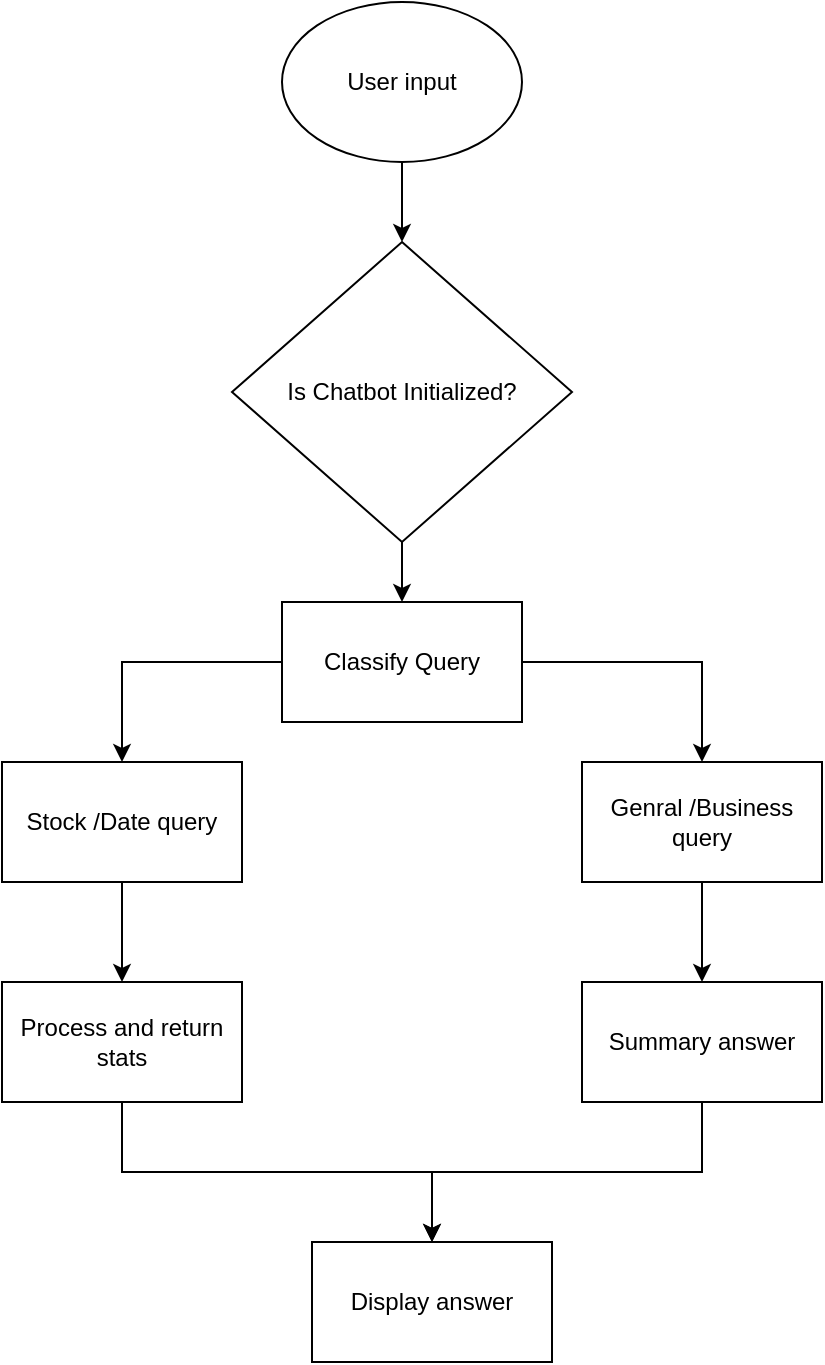 <mxfile version="26.2.14">
  <diagram name="Page-1" id="rH1med3Fhj61jne7CHSq">
    <mxGraphModel dx="1077" dy="580" grid="1" gridSize="10" guides="1" tooltips="1" connect="1" arrows="1" fold="1" page="1" pageScale="1" pageWidth="850" pageHeight="1100" math="0" shadow="0">
      <root>
        <mxCell id="0" />
        <mxCell id="1" parent="0" />
        <mxCell id="vx-hwnc9y7d4CE3KsJbM-9" value="" style="edgeStyle=orthogonalEdgeStyle;rounded=0;orthogonalLoop=1;jettySize=auto;html=1;" edge="1" parent="1" source="vx-hwnc9y7d4CE3KsJbM-1" target="vx-hwnc9y7d4CE3KsJbM-2">
          <mxGeometry relative="1" as="geometry" />
        </mxCell>
        <mxCell id="vx-hwnc9y7d4CE3KsJbM-1" value="User input" style="ellipse;whiteSpace=wrap;html=1;" vertex="1" parent="1">
          <mxGeometry x="350" y="30" width="120" height="80" as="geometry" />
        </mxCell>
        <mxCell id="vx-hwnc9y7d4CE3KsJbM-10" value="" style="edgeStyle=orthogonalEdgeStyle;rounded=0;orthogonalLoop=1;jettySize=auto;html=1;" edge="1" parent="1" source="vx-hwnc9y7d4CE3KsJbM-2" target="vx-hwnc9y7d4CE3KsJbM-3">
          <mxGeometry relative="1" as="geometry" />
        </mxCell>
        <mxCell id="vx-hwnc9y7d4CE3KsJbM-2" value="Is Chatbot Initialized?" style="rhombus;whiteSpace=wrap;html=1;" vertex="1" parent="1">
          <mxGeometry x="325" y="150" width="170" height="150" as="geometry" />
        </mxCell>
        <mxCell id="vx-hwnc9y7d4CE3KsJbM-11" style="edgeStyle=orthogonalEdgeStyle;rounded=0;orthogonalLoop=1;jettySize=auto;html=1;exitX=1;exitY=0.5;exitDx=0;exitDy=0;entryX=0.5;entryY=0;entryDx=0;entryDy=0;" edge="1" parent="1" source="vx-hwnc9y7d4CE3KsJbM-3" target="vx-hwnc9y7d4CE3KsJbM-4">
          <mxGeometry relative="1" as="geometry" />
        </mxCell>
        <mxCell id="vx-hwnc9y7d4CE3KsJbM-12" style="edgeStyle=orthogonalEdgeStyle;rounded=0;orthogonalLoop=1;jettySize=auto;html=1;exitX=0;exitY=0.5;exitDx=0;exitDy=0;entryX=0.5;entryY=0;entryDx=0;entryDy=0;" edge="1" parent="1" source="vx-hwnc9y7d4CE3KsJbM-3" target="vx-hwnc9y7d4CE3KsJbM-5">
          <mxGeometry relative="1" as="geometry" />
        </mxCell>
        <mxCell id="vx-hwnc9y7d4CE3KsJbM-3" value="Classify Query" style="rounded=0;whiteSpace=wrap;html=1;" vertex="1" parent="1">
          <mxGeometry x="350" y="330" width="120" height="60" as="geometry" />
        </mxCell>
        <mxCell id="vx-hwnc9y7d4CE3KsJbM-14" style="edgeStyle=orthogonalEdgeStyle;rounded=0;orthogonalLoop=1;jettySize=auto;html=1;exitX=0.5;exitY=1;exitDx=0;exitDy=0;entryX=0.5;entryY=0;entryDx=0;entryDy=0;" edge="1" parent="1" source="vx-hwnc9y7d4CE3KsJbM-4" target="vx-hwnc9y7d4CE3KsJbM-7">
          <mxGeometry relative="1" as="geometry" />
        </mxCell>
        <mxCell id="vx-hwnc9y7d4CE3KsJbM-4" value="Genral /Business query" style="rounded=0;whiteSpace=wrap;html=1;" vertex="1" parent="1">
          <mxGeometry x="500" y="410" width="120" height="60" as="geometry" />
        </mxCell>
        <mxCell id="vx-hwnc9y7d4CE3KsJbM-13" style="edgeStyle=orthogonalEdgeStyle;rounded=0;orthogonalLoop=1;jettySize=auto;html=1;exitX=0.5;exitY=1;exitDx=0;exitDy=0;" edge="1" parent="1" source="vx-hwnc9y7d4CE3KsJbM-5" target="vx-hwnc9y7d4CE3KsJbM-6">
          <mxGeometry relative="1" as="geometry" />
        </mxCell>
        <mxCell id="vx-hwnc9y7d4CE3KsJbM-5" value="Stock /Date query" style="rounded=0;whiteSpace=wrap;html=1;" vertex="1" parent="1">
          <mxGeometry x="210" y="410" width="120" height="60" as="geometry" />
        </mxCell>
        <mxCell id="vx-hwnc9y7d4CE3KsJbM-16" style="edgeStyle=orthogonalEdgeStyle;rounded=0;orthogonalLoop=1;jettySize=auto;html=1;exitX=0.5;exitY=1;exitDx=0;exitDy=0;entryX=0.5;entryY=0;entryDx=0;entryDy=0;" edge="1" parent="1" source="vx-hwnc9y7d4CE3KsJbM-6" target="vx-hwnc9y7d4CE3KsJbM-8">
          <mxGeometry relative="1" as="geometry" />
        </mxCell>
        <mxCell id="vx-hwnc9y7d4CE3KsJbM-6" value="Process and return stats&lt;span style=&quot;color: rgba(0, 0, 0, 0); font-family: monospace; font-size: 0px; text-align: start; text-wrap-mode: nowrap;&quot;&gt;%3CmxGraphModel%3E%3Croot%3E%3CmxCell%20id%3D%220%22%2F%3E%3CmxCell%20id%3D%221%22%20parent%3D%220%22%2F%3E%3CmxCell%20id%3D%222%22%20value%3D%22Classify%20Query%22%20style%3D%22rounded%3D0%3BwhiteSpace%3Dwrap%3Bhtml%3D1%3B%22%20vertex%3D%221%22%20parent%3D%221%22%3E%3CmxGeometry%20x%3D%22365%22%20y%3D%22330%22%20width%3D%22120%22%20height%3D%2260%22%20as%3D%22geometry%22%2F%3E%3C%2FmxCell%3E%3C%2Froot%3E%3C%2FmxGraphModel%3E&lt;/span&gt;" style="rounded=0;whiteSpace=wrap;html=1;" vertex="1" parent="1">
          <mxGeometry x="210" y="520" width="120" height="60" as="geometry" />
        </mxCell>
        <mxCell id="vx-hwnc9y7d4CE3KsJbM-15" style="edgeStyle=orthogonalEdgeStyle;rounded=0;orthogonalLoop=1;jettySize=auto;html=1;exitX=0.5;exitY=1;exitDx=0;exitDy=0;entryX=0.5;entryY=0;entryDx=0;entryDy=0;" edge="1" parent="1" source="vx-hwnc9y7d4CE3KsJbM-7" target="vx-hwnc9y7d4CE3KsJbM-8">
          <mxGeometry relative="1" as="geometry" />
        </mxCell>
        <mxCell id="vx-hwnc9y7d4CE3KsJbM-7" value="Summary answer" style="rounded=0;whiteSpace=wrap;html=1;" vertex="1" parent="1">
          <mxGeometry x="500" y="520" width="120" height="60" as="geometry" />
        </mxCell>
        <mxCell id="vx-hwnc9y7d4CE3KsJbM-8" value="Display answer" style="rounded=0;whiteSpace=wrap;html=1;" vertex="1" parent="1">
          <mxGeometry x="365" y="650" width="120" height="60" as="geometry" />
        </mxCell>
      </root>
    </mxGraphModel>
  </diagram>
</mxfile>
